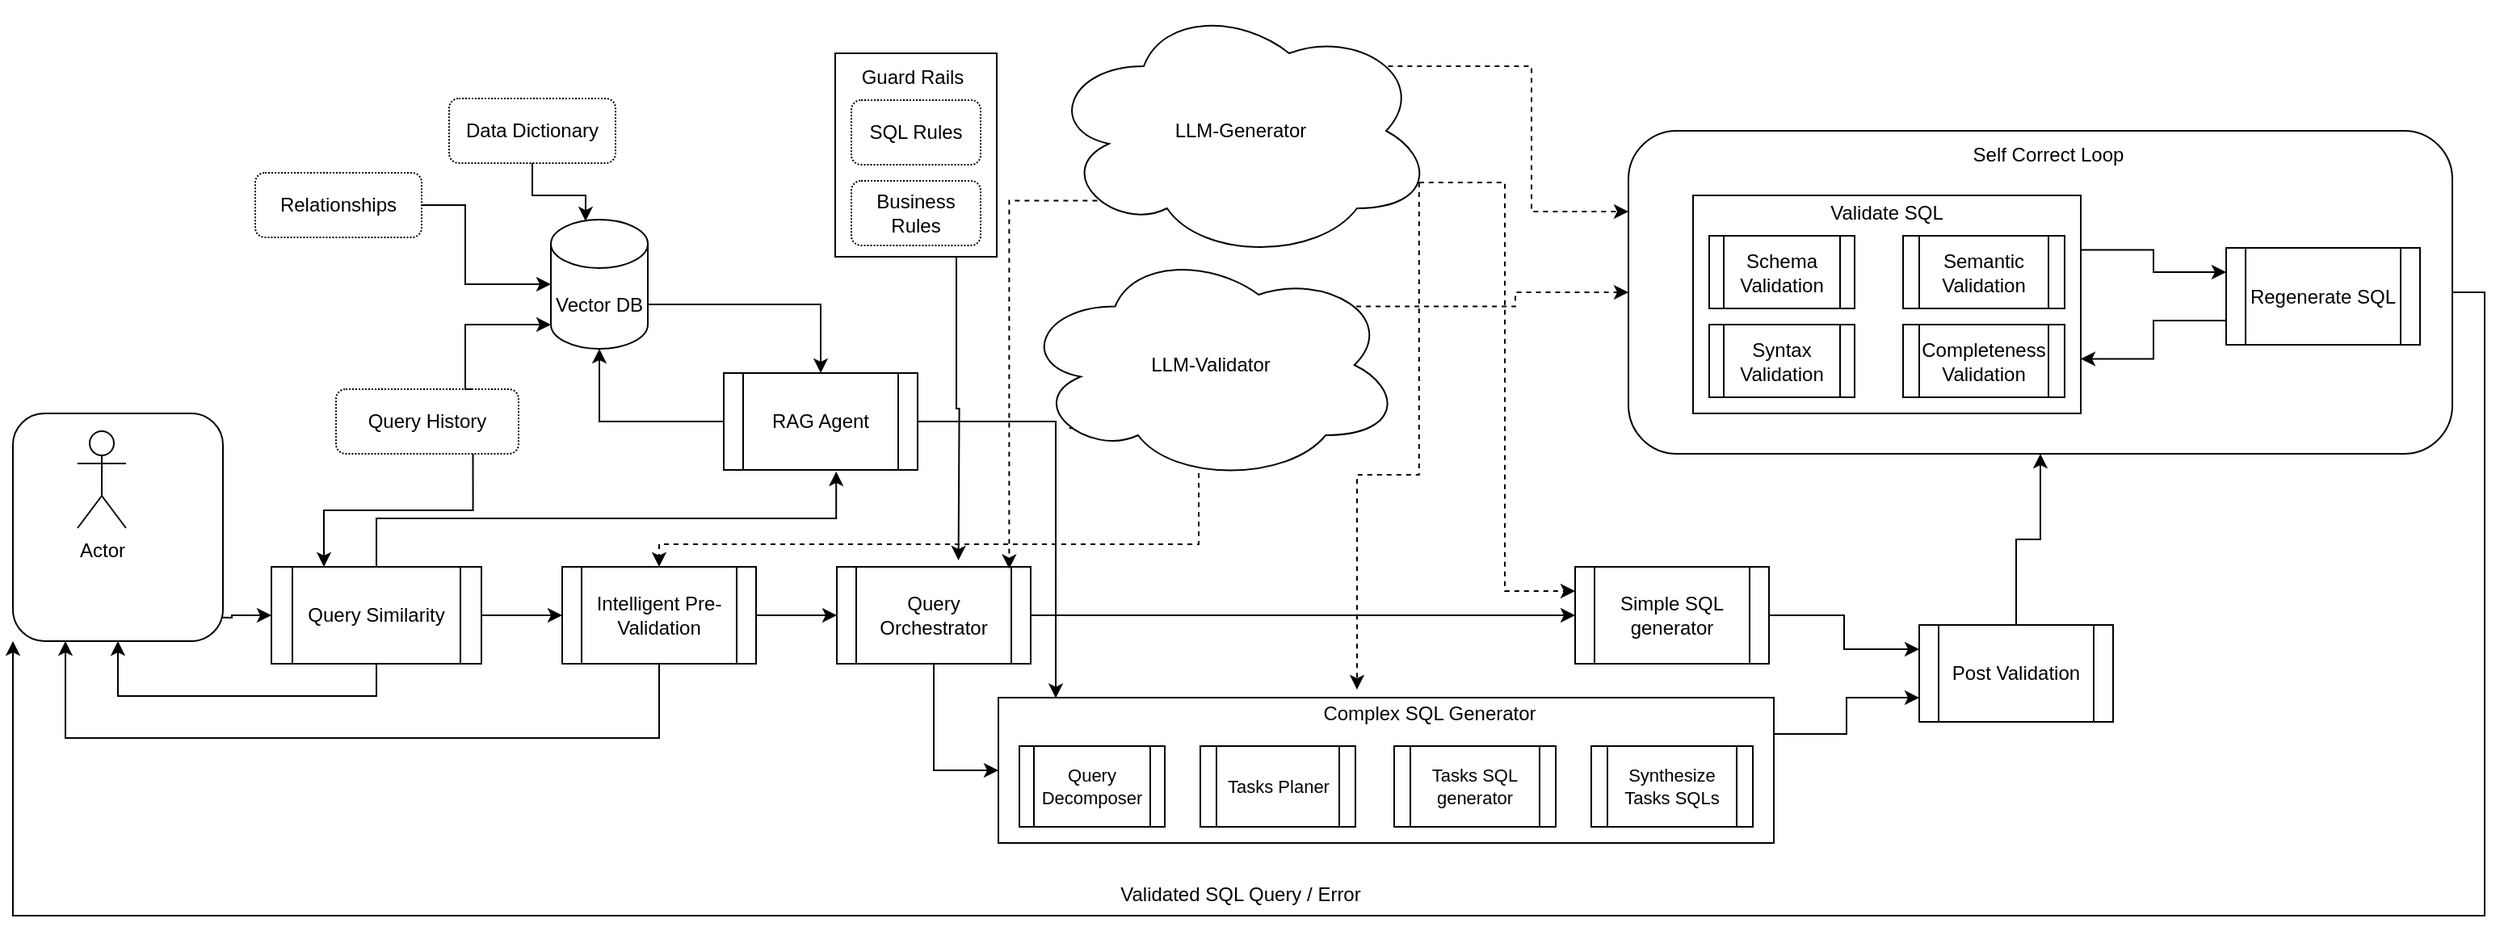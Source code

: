 <mxfile version="28.2.7">
  <diagram name="Page-1" id="S3hy3yUOgpg-ydZ0yWJ3">
    <mxGraphModel dx="2569" dy="1159" grid="1" gridSize="10" guides="1" tooltips="1" connect="1" arrows="1" fold="1" page="1" pageScale="1" pageWidth="850" pageHeight="1100" math="0" shadow="0">
      <root>
        <mxCell id="0" />
        <mxCell id="1" parent="0" />
        <mxCell id="vBhXxDKZrBAMfrTWmdaV-112" style="edgeStyle=orthogonalEdgeStyle;rounded=0;orthogonalLoop=1;jettySize=auto;html=1;exitX=0.75;exitY=1;exitDx=0;exitDy=0;" edge="1" parent="1" source="vBhXxDKZrBAMfrTWmdaV-108">
          <mxGeometry relative="1" as="geometry">
            <mxPoint x="265.286" y="550" as="targetPoint" />
          </mxGeometry>
        </mxCell>
        <mxCell id="vBhXxDKZrBAMfrTWmdaV-108" value="" style="rounded=0;whiteSpace=wrap;html=1;" vertex="1" parent="1">
          <mxGeometry x="189" y="236" width="100" height="126" as="geometry" />
        </mxCell>
        <mxCell id="vBhXxDKZrBAMfrTWmdaV-117" style="edgeStyle=orthogonalEdgeStyle;rounded=0;orthogonalLoop=1;jettySize=auto;html=1;exitX=1;exitY=0.5;exitDx=0;exitDy=0;entryX=0;entryY=1;entryDx=0;entryDy=0;" edge="1" parent="1" source="vBhXxDKZrBAMfrTWmdaV-92" target="vBhXxDKZrBAMfrTWmdaV-114">
          <mxGeometry relative="1" as="geometry">
            <Array as="points">
              <mxPoint x="1210" y="384" />
              <mxPoint x="1210" y="770" />
              <mxPoint x="-320" y="770" />
            </Array>
          </mxGeometry>
        </mxCell>
        <mxCell id="vBhXxDKZrBAMfrTWmdaV-92" value="" style="rounded=1;whiteSpace=wrap;html=1;" vertex="1" parent="1">
          <mxGeometry x="680" y="284" width="510" height="200" as="geometry" />
        </mxCell>
        <mxCell id="vBhXxDKZrBAMfrTWmdaV-90" style="edgeStyle=orthogonalEdgeStyle;rounded=0;orthogonalLoop=1;jettySize=auto;html=1;exitX=1;exitY=0.25;exitDx=0;exitDy=0;entryX=0;entryY=0.25;entryDx=0;entryDy=0;" edge="1" parent="1" source="vBhXxDKZrBAMfrTWmdaV-85" target="vBhXxDKZrBAMfrTWmdaV-88">
          <mxGeometry relative="1" as="geometry" />
        </mxCell>
        <mxCell id="vBhXxDKZrBAMfrTWmdaV-85" value="" style="rounded=0;whiteSpace=wrap;html=1;" vertex="1" parent="1">
          <mxGeometry x="720" y="324" width="240" height="135" as="geometry" />
        </mxCell>
        <mxCell id="vBhXxDKZrBAMfrTWmdaV-79" style="edgeStyle=orthogonalEdgeStyle;rounded=0;orthogonalLoop=1;jettySize=auto;html=1;exitX=1;exitY=0.25;exitDx=0;exitDy=0;entryX=0;entryY=0.75;entryDx=0;entryDy=0;" edge="1" parent="1" source="vBhXxDKZrBAMfrTWmdaV-66" target="vBhXxDKZrBAMfrTWmdaV-71">
          <mxGeometry relative="1" as="geometry" />
        </mxCell>
        <mxCell id="vBhXxDKZrBAMfrTWmdaV-66" value="" style="rounded=0;whiteSpace=wrap;html=1;" vertex="1" parent="1">
          <mxGeometry x="290" y="635" width="480" height="90" as="geometry" />
        </mxCell>
        <mxCell id="vBhXxDKZrBAMfrTWmdaV-43" style="edgeStyle=orthogonalEdgeStyle;rounded=0;orthogonalLoop=1;jettySize=auto;html=1;exitX=1;exitY=0;exitDx=0;exitDy=52.5;exitPerimeter=0;entryX=0.5;entryY=0;entryDx=0;entryDy=0;" edge="1" parent="1" source="vBhXxDKZrBAMfrTWmdaV-5" target="vBhXxDKZrBAMfrTWmdaV-97">
          <mxGeometry relative="1" as="geometry">
            <mxPoint x="172" y="450" as="targetPoint" />
          </mxGeometry>
        </mxCell>
        <mxCell id="vBhXxDKZrBAMfrTWmdaV-5" value="Vector DB" style="shape=cylinder3;whiteSpace=wrap;html=1;boundedLbl=1;backgroundOutline=1;size=15;" vertex="1" parent="1">
          <mxGeometry x="13" y="339" width="60" height="80" as="geometry" />
        </mxCell>
        <mxCell id="vBhXxDKZrBAMfrTWmdaV-99" style="edgeStyle=orthogonalEdgeStyle;rounded=0;orthogonalLoop=1;jettySize=auto;html=1;exitX=0.96;exitY=0.7;exitDx=0;exitDy=0;exitPerimeter=0;entryX=0;entryY=0.25;entryDx=0;entryDy=0;dashed=1;" edge="1" parent="1" source="vBhXxDKZrBAMfrTWmdaV-6" target="vBhXxDKZrBAMfrTWmdaV-68">
          <mxGeometry relative="1" as="geometry" />
        </mxCell>
        <mxCell id="vBhXxDKZrBAMfrTWmdaV-100" style="edgeStyle=orthogonalEdgeStyle;rounded=0;orthogonalLoop=1;jettySize=auto;html=1;exitX=0.96;exitY=0.7;exitDx=0;exitDy=0;exitPerimeter=0;entryX=0.25;entryY=0;entryDx=0;entryDy=0;dashed=1;" edge="1" parent="1" source="vBhXxDKZrBAMfrTWmdaV-6" target="vBhXxDKZrBAMfrTWmdaV-69">
          <mxGeometry relative="1" as="geometry" />
        </mxCell>
        <mxCell id="vBhXxDKZrBAMfrTWmdaV-102" style="edgeStyle=orthogonalEdgeStyle;rounded=0;orthogonalLoop=1;jettySize=auto;html=1;exitX=0.88;exitY=0.25;exitDx=0;exitDy=0;exitPerimeter=0;entryX=0;entryY=0.25;entryDx=0;entryDy=0;dashed=1;" edge="1" parent="1" source="vBhXxDKZrBAMfrTWmdaV-6" target="vBhXxDKZrBAMfrTWmdaV-92">
          <mxGeometry relative="1" as="geometry" />
        </mxCell>
        <mxCell id="vBhXxDKZrBAMfrTWmdaV-6" value="LLM-Generator" style="ellipse;shape=cloud;whiteSpace=wrap;html=1;" vertex="1" parent="1">
          <mxGeometry x="320" y="204" width="240" height="160" as="geometry" />
        </mxCell>
        <mxCell id="vBhXxDKZrBAMfrTWmdaV-28" style="edgeStyle=orthogonalEdgeStyle;rounded=0;orthogonalLoop=1;jettySize=auto;html=1;exitX=0.5;exitY=0;exitDx=0;exitDy=0;entryX=0.58;entryY=1.017;entryDx=0;entryDy=0;entryPerimeter=0;" edge="1" parent="1" source="vBhXxDKZrBAMfrTWmdaV-26" target="vBhXxDKZrBAMfrTWmdaV-97">
          <mxGeometry relative="1" as="geometry">
            <mxPoint x="237" y="510" as="targetPoint" />
          </mxGeometry>
        </mxCell>
        <mxCell id="vBhXxDKZrBAMfrTWmdaV-60" style="edgeStyle=orthogonalEdgeStyle;rounded=0;orthogonalLoop=1;jettySize=auto;html=1;exitX=1;exitY=0.5;exitDx=0;exitDy=0;entryX=0;entryY=0.5;entryDx=0;entryDy=0;" edge="1" parent="1" source="vBhXxDKZrBAMfrTWmdaV-26" target="vBhXxDKZrBAMfrTWmdaV-58">
          <mxGeometry relative="1" as="geometry" />
        </mxCell>
        <mxCell id="vBhXxDKZrBAMfrTWmdaV-115" style="edgeStyle=orthogonalEdgeStyle;rounded=0;orthogonalLoop=1;jettySize=auto;html=1;exitX=0.5;exitY=1;exitDx=0;exitDy=0;entryX=0.5;entryY=1;entryDx=0;entryDy=0;" edge="1" parent="1" source="vBhXxDKZrBAMfrTWmdaV-26" target="vBhXxDKZrBAMfrTWmdaV-114">
          <mxGeometry relative="1" as="geometry" />
        </mxCell>
        <mxCell id="vBhXxDKZrBAMfrTWmdaV-26" value="Query Similarity" style="shape=process;whiteSpace=wrap;html=1;backgroundOutline=1;" vertex="1" parent="1">
          <mxGeometry x="-160" y="554" width="130" height="60" as="geometry" />
        </mxCell>
        <mxCell id="vBhXxDKZrBAMfrTWmdaV-32" value="Data Dictionary" style="rounded=1;whiteSpace=wrap;html=1;dashed=1;dashPattern=1 1;" vertex="1" parent="1">
          <mxGeometry x="-50" y="264" width="103" height="40" as="geometry" />
        </mxCell>
        <mxCell id="vBhXxDKZrBAMfrTWmdaV-33" value="Relationships" style="rounded=1;whiteSpace=wrap;html=1;dashed=1;dashPattern=1 1;" vertex="1" parent="1">
          <mxGeometry x="-170" y="310" width="103" height="40" as="geometry" />
        </mxCell>
        <mxCell id="vBhXxDKZrBAMfrTWmdaV-44" style="edgeStyle=orthogonalEdgeStyle;rounded=0;orthogonalLoop=1;jettySize=auto;html=1;exitX=0.75;exitY=1;exitDx=0;exitDy=0;entryX=0.25;entryY=0;entryDx=0;entryDy=0;" edge="1" parent="1" source="vBhXxDKZrBAMfrTWmdaV-34" target="vBhXxDKZrBAMfrTWmdaV-26">
          <mxGeometry relative="1" as="geometry" />
        </mxCell>
        <mxCell id="vBhXxDKZrBAMfrTWmdaV-34" value="Query History" style="rounded=1;whiteSpace=wrap;html=1;dashed=1;dashPattern=1 1;" vertex="1" parent="1">
          <mxGeometry x="-120" y="444" width="113" height="40" as="geometry" />
        </mxCell>
        <mxCell id="vBhXxDKZrBAMfrTWmdaV-35" value="SQL Rules" style="rounded=1;whiteSpace=wrap;html=1;dashed=1;dashPattern=1 1;" vertex="1" parent="1">
          <mxGeometry x="199" y="265" width="80" height="40" as="geometry" />
        </mxCell>
        <mxCell id="vBhXxDKZrBAMfrTWmdaV-36" value="Business Rules" style="rounded=1;whiteSpace=wrap;html=1;dashed=1;dashPattern=1 1;" vertex="1" parent="1">
          <mxGeometry x="199" y="315" width="80" height="40" as="geometry" />
        </mxCell>
        <mxCell id="vBhXxDKZrBAMfrTWmdaV-42" style="edgeStyle=orthogonalEdgeStyle;rounded=0;orthogonalLoop=1;jettySize=auto;html=1;exitX=0;exitY=0.5;exitDx=0;exitDy=0;entryX=0.5;entryY=1;entryDx=0;entryDy=0;entryPerimeter=0;" edge="1" parent="1" source="vBhXxDKZrBAMfrTWmdaV-97" target="vBhXxDKZrBAMfrTWmdaV-5">
          <mxGeometry relative="1" as="geometry">
            <mxPoint x="172" y="470" as="sourcePoint" />
          </mxGeometry>
        </mxCell>
        <mxCell id="vBhXxDKZrBAMfrTWmdaV-45" style="edgeStyle=orthogonalEdgeStyle;rounded=0;orthogonalLoop=1;jettySize=auto;html=1;exitX=0.75;exitY=0;exitDx=0;exitDy=0;entryX=0;entryY=1;entryDx=0;entryDy=-15;entryPerimeter=0;" edge="1" parent="1" source="vBhXxDKZrBAMfrTWmdaV-34" target="vBhXxDKZrBAMfrTWmdaV-5">
          <mxGeometry relative="1" as="geometry">
            <Array as="points">
              <mxPoint x="-40" y="444" />
              <mxPoint x="-40" y="404" />
            </Array>
          </mxGeometry>
        </mxCell>
        <mxCell id="vBhXxDKZrBAMfrTWmdaV-47" style="edgeStyle=orthogonalEdgeStyle;rounded=0;orthogonalLoop=1;jettySize=auto;html=1;exitX=1;exitY=0.5;exitDx=0;exitDy=0;entryX=0;entryY=0.5;entryDx=0;entryDy=0;entryPerimeter=0;" edge="1" parent="1" source="vBhXxDKZrBAMfrTWmdaV-33" target="vBhXxDKZrBAMfrTWmdaV-5">
          <mxGeometry relative="1" as="geometry">
            <Array as="points">
              <mxPoint x="-40" y="330" />
              <mxPoint x="-40" y="379" />
            </Array>
          </mxGeometry>
        </mxCell>
        <mxCell id="vBhXxDKZrBAMfrTWmdaV-48" style="edgeStyle=orthogonalEdgeStyle;rounded=0;orthogonalLoop=1;jettySize=auto;html=1;exitX=0.5;exitY=1;exitDx=0;exitDy=0;entryX=0.358;entryY=0.013;entryDx=0;entryDy=0;entryPerimeter=0;" edge="1" parent="1" source="vBhXxDKZrBAMfrTWmdaV-32" target="vBhXxDKZrBAMfrTWmdaV-5">
          <mxGeometry relative="1" as="geometry" />
        </mxCell>
        <mxCell id="vBhXxDKZrBAMfrTWmdaV-50" style="edgeStyle=orthogonalEdgeStyle;rounded=0;orthogonalLoop=1;jettySize=auto;html=1;exitX=1;exitY=0.5;exitDx=0;exitDy=0;entryX=0;entryY=0.5;entryDx=0;entryDy=0;" edge="1" parent="1" target="vBhXxDKZrBAMfrTWmdaV-26">
          <mxGeometry relative="1" as="geometry">
            <mxPoint x="-210" y="585" as="sourcePoint" />
          </mxGeometry>
        </mxCell>
        <mxCell id="vBhXxDKZrBAMfrTWmdaV-67" style="edgeStyle=orthogonalEdgeStyle;rounded=0;orthogonalLoop=1;jettySize=auto;html=1;exitX=0.5;exitY=1;exitDx=0;exitDy=0;entryX=0;entryY=0.5;entryDx=0;entryDy=0;" edge="1" parent="1" source="vBhXxDKZrBAMfrTWmdaV-54" target="vBhXxDKZrBAMfrTWmdaV-66">
          <mxGeometry relative="1" as="geometry" />
        </mxCell>
        <mxCell id="vBhXxDKZrBAMfrTWmdaV-70" style="edgeStyle=orthogonalEdgeStyle;rounded=0;orthogonalLoop=1;jettySize=auto;html=1;exitX=1;exitY=0.5;exitDx=0;exitDy=0;entryX=0;entryY=0.5;entryDx=0;entryDy=0;" edge="1" parent="1" source="vBhXxDKZrBAMfrTWmdaV-54" target="vBhXxDKZrBAMfrTWmdaV-68">
          <mxGeometry relative="1" as="geometry" />
        </mxCell>
        <mxCell id="vBhXxDKZrBAMfrTWmdaV-54" value="Query Orchestrator" style="shape=process;whiteSpace=wrap;html=1;backgroundOutline=1;" vertex="1" parent="1">
          <mxGeometry x="190" y="554" width="120" height="60" as="geometry" />
        </mxCell>
        <mxCell id="vBhXxDKZrBAMfrTWmdaV-55" value="Query Decomposer" style="shape=process;whiteSpace=wrap;html=1;backgroundOutline=1;fontSize=11;rounded=0;gradientColor=none;" vertex="1" parent="1">
          <mxGeometry x="303" y="665" width="90" height="50" as="geometry" />
        </mxCell>
        <mxCell id="vBhXxDKZrBAMfrTWmdaV-56" value="Tasks Planer" style="shape=process;whiteSpace=wrap;html=1;backgroundOutline=1;fontSize=11;" vertex="1" parent="1">
          <mxGeometry x="415" y="665" width="96" height="50" as="geometry" />
        </mxCell>
        <mxCell id="vBhXxDKZrBAMfrTWmdaV-57" value="Synthesize Tasks SQLs" style="shape=process;whiteSpace=wrap;html=1;backgroundOutline=1;fontSize=11;" vertex="1" parent="1">
          <mxGeometry x="657" y="665" width="100" height="50" as="geometry" />
        </mxCell>
        <mxCell id="vBhXxDKZrBAMfrTWmdaV-96" style="edgeStyle=orthogonalEdgeStyle;rounded=0;orthogonalLoop=1;jettySize=auto;html=1;exitX=1;exitY=0.5;exitDx=0;exitDy=0;entryX=0;entryY=0.5;entryDx=0;entryDy=0;" edge="1" parent="1" source="vBhXxDKZrBAMfrTWmdaV-58" target="vBhXxDKZrBAMfrTWmdaV-54">
          <mxGeometry relative="1" as="geometry" />
        </mxCell>
        <mxCell id="vBhXxDKZrBAMfrTWmdaV-116" style="edgeStyle=orthogonalEdgeStyle;rounded=0;orthogonalLoop=1;jettySize=auto;html=1;exitX=0.5;exitY=1;exitDx=0;exitDy=0;entryX=0.25;entryY=1;entryDx=0;entryDy=0;" edge="1" parent="1" source="vBhXxDKZrBAMfrTWmdaV-58" target="vBhXxDKZrBAMfrTWmdaV-114">
          <mxGeometry relative="1" as="geometry">
            <Array as="points">
              <mxPoint x="80" y="660" />
              <mxPoint x="-287" y="660" />
            </Array>
          </mxGeometry>
        </mxCell>
        <mxCell id="vBhXxDKZrBAMfrTWmdaV-58" value="Intelligent Pre-Validation" style="shape=process;whiteSpace=wrap;html=1;backgroundOutline=1;" vertex="1" parent="1">
          <mxGeometry x="20" y="554" width="120" height="60" as="geometry" />
        </mxCell>
        <mxCell id="vBhXxDKZrBAMfrTWmdaV-98" style="edgeStyle=orthogonalEdgeStyle;rounded=0;orthogonalLoop=1;jettySize=auto;html=1;exitX=0.13;exitY=0.77;exitDx=0;exitDy=0;exitPerimeter=0;dashed=1;" edge="1" parent="1" source="vBhXxDKZrBAMfrTWmdaV-59" target="vBhXxDKZrBAMfrTWmdaV-58">
          <mxGeometry relative="1" as="geometry">
            <Array as="points">
              <mxPoint x="414" y="540" />
              <mxPoint x="80" y="540" />
            </Array>
          </mxGeometry>
        </mxCell>
        <mxCell id="vBhXxDKZrBAMfrTWmdaV-103" style="edgeStyle=orthogonalEdgeStyle;rounded=0;orthogonalLoop=1;jettySize=auto;html=1;exitX=0.88;exitY=0.25;exitDx=0;exitDy=0;exitPerimeter=0;entryX=0;entryY=0.5;entryDx=0;entryDy=0;dashed=1;" edge="1" parent="1" source="vBhXxDKZrBAMfrTWmdaV-59" target="vBhXxDKZrBAMfrTWmdaV-92">
          <mxGeometry relative="1" as="geometry" />
        </mxCell>
        <mxCell id="vBhXxDKZrBAMfrTWmdaV-59" value="LLM-Validator" style="ellipse;shape=cloud;whiteSpace=wrap;html=1;" vertex="1" parent="1">
          <mxGeometry x="303" y="356.5" width="237" height="145" as="geometry" />
        </mxCell>
        <mxCell id="vBhXxDKZrBAMfrTWmdaV-64" value="Tasks SQL generator" style="shape=process;whiteSpace=wrap;html=1;backgroundOutline=1;fontSize=11;" vertex="1" parent="1">
          <mxGeometry x="535" y="665" width="100" height="50" as="geometry" />
        </mxCell>
        <mxCell id="vBhXxDKZrBAMfrTWmdaV-80" style="edgeStyle=orthogonalEdgeStyle;rounded=0;orthogonalLoop=1;jettySize=auto;html=1;exitX=1;exitY=0.5;exitDx=0;exitDy=0;entryX=0;entryY=0.25;entryDx=0;entryDy=0;" edge="1" parent="1" source="vBhXxDKZrBAMfrTWmdaV-68" target="vBhXxDKZrBAMfrTWmdaV-71">
          <mxGeometry relative="1" as="geometry" />
        </mxCell>
        <mxCell id="vBhXxDKZrBAMfrTWmdaV-68" value="Simple SQL generator" style="shape=process;whiteSpace=wrap;html=1;backgroundOutline=1;" vertex="1" parent="1">
          <mxGeometry x="647" y="554" width="120" height="60" as="geometry" />
        </mxCell>
        <mxCell id="vBhXxDKZrBAMfrTWmdaV-69" value="Complex SQL Generator" style="text;html=1;whiteSpace=wrap;strokeColor=none;fillColor=none;align=center;verticalAlign=middle;rounded=0;" vertex="1" parent="1">
          <mxGeometry x="467" y="630" width="180" height="30" as="geometry" />
        </mxCell>
        <mxCell id="vBhXxDKZrBAMfrTWmdaV-94" style="edgeStyle=orthogonalEdgeStyle;rounded=0;orthogonalLoop=1;jettySize=auto;html=1;exitX=0.5;exitY=0;exitDx=0;exitDy=0;entryX=0.5;entryY=1;entryDx=0;entryDy=0;" edge="1" parent="1" source="vBhXxDKZrBAMfrTWmdaV-71" target="vBhXxDKZrBAMfrTWmdaV-92">
          <mxGeometry relative="1" as="geometry">
            <mxPoint x="1160" y="540" as="targetPoint" />
          </mxGeometry>
        </mxCell>
        <mxCell id="vBhXxDKZrBAMfrTWmdaV-71" value="Post Validation" style="shape=process;whiteSpace=wrap;html=1;backgroundOutline=1;" vertex="1" parent="1">
          <mxGeometry x="860" y="590" width="120" height="60" as="geometry" />
        </mxCell>
        <mxCell id="vBhXxDKZrBAMfrTWmdaV-81" value="Schema Validation" style="shape=process;whiteSpace=wrap;html=1;backgroundOutline=1;" vertex="1" parent="1">
          <mxGeometry x="730" y="349" width="90" height="45" as="geometry" />
        </mxCell>
        <mxCell id="vBhXxDKZrBAMfrTWmdaV-82" value="Semantic Validation" style="shape=process;whiteSpace=wrap;html=1;backgroundOutline=1;" vertex="1" parent="1">
          <mxGeometry x="850" y="349" width="100" height="45" as="geometry" />
        </mxCell>
        <mxCell id="vBhXxDKZrBAMfrTWmdaV-83" value="Syntax Validation" style="shape=process;whiteSpace=wrap;html=1;backgroundOutline=1;" vertex="1" parent="1">
          <mxGeometry x="730" y="404" width="90" height="45" as="geometry" />
        </mxCell>
        <mxCell id="vBhXxDKZrBAMfrTWmdaV-84" value="Completeness Validation" style="shape=process;whiteSpace=wrap;html=1;backgroundOutline=1;" vertex="1" parent="1">
          <mxGeometry x="850" y="404" width="100" height="45" as="geometry" />
        </mxCell>
        <mxCell id="vBhXxDKZrBAMfrTWmdaV-87" value="Validate SQL" style="text;html=1;whiteSpace=wrap;strokeColor=none;fillColor=none;align=center;verticalAlign=middle;rounded=0;" vertex="1" parent="1">
          <mxGeometry x="795" y="320" width="90" height="30" as="geometry" />
        </mxCell>
        <mxCell id="vBhXxDKZrBAMfrTWmdaV-91" style="edgeStyle=orthogonalEdgeStyle;rounded=0;orthogonalLoop=1;jettySize=auto;html=1;exitX=0;exitY=0.75;exitDx=0;exitDy=0;entryX=1;entryY=0.75;entryDx=0;entryDy=0;" edge="1" parent="1" source="vBhXxDKZrBAMfrTWmdaV-88" target="vBhXxDKZrBAMfrTWmdaV-85">
          <mxGeometry relative="1" as="geometry" />
        </mxCell>
        <mxCell id="vBhXxDKZrBAMfrTWmdaV-88" value="Regenerate SQL" style="shape=process;whiteSpace=wrap;html=1;backgroundOutline=1;" vertex="1" parent="1">
          <mxGeometry x="1050" y="356.5" width="120" height="60" as="geometry" />
        </mxCell>
        <mxCell id="vBhXxDKZrBAMfrTWmdaV-93" value="Self Correct Loop" style="text;html=1;whiteSpace=wrap;strokeColor=none;fillColor=none;align=center;verticalAlign=middle;rounded=0;" vertex="1" parent="1">
          <mxGeometry x="885" y="284" width="110" height="30" as="geometry" />
        </mxCell>
        <mxCell id="vBhXxDKZrBAMfrTWmdaV-97" value="RAG Agent" style="shape=process;whiteSpace=wrap;html=1;backgroundOutline=1;" vertex="1" parent="1">
          <mxGeometry x="120" y="434" width="120" height="60" as="geometry" />
        </mxCell>
        <mxCell id="vBhXxDKZrBAMfrTWmdaV-105" style="edgeStyle=orthogonalEdgeStyle;rounded=0;orthogonalLoop=1;jettySize=auto;html=1;exitX=1;exitY=0.5;exitDx=0;exitDy=0;entryX=0.074;entryY=0.003;entryDx=0;entryDy=0;entryPerimeter=0;" edge="1" parent="1" source="vBhXxDKZrBAMfrTWmdaV-97" target="vBhXxDKZrBAMfrTWmdaV-66">
          <mxGeometry relative="1" as="geometry" />
        </mxCell>
        <mxCell id="vBhXxDKZrBAMfrTWmdaV-109" value="Guard Rails" style="text;html=1;whiteSpace=wrap;strokeColor=none;fillColor=none;align=center;verticalAlign=middle;rounded=0;" vertex="1" parent="1">
          <mxGeometry x="197" y="236" width="80" height="30" as="geometry" />
        </mxCell>
        <mxCell id="vBhXxDKZrBAMfrTWmdaV-111" style="edgeStyle=orthogonalEdgeStyle;rounded=0;orthogonalLoop=1;jettySize=auto;html=1;exitX=0.13;exitY=0.77;exitDx=0;exitDy=0;exitPerimeter=0;entryX=0.889;entryY=0.021;entryDx=0;entryDy=0;entryPerimeter=0;dashed=1;" edge="1" parent="1" source="vBhXxDKZrBAMfrTWmdaV-6" target="vBhXxDKZrBAMfrTWmdaV-54">
          <mxGeometry relative="1" as="geometry" />
        </mxCell>
        <mxCell id="vBhXxDKZrBAMfrTWmdaV-113" value="Validated SQL Query / Error" style="text;html=1;whiteSpace=wrap;strokeColor=none;fillColor=none;align=center;verticalAlign=middle;rounded=0;" vertex="1" parent="1">
          <mxGeometry x="330" y="742" width="220" height="30" as="geometry" />
        </mxCell>
        <mxCell id="vBhXxDKZrBAMfrTWmdaV-114" value="" style="rounded=1;whiteSpace=wrap;html=1;" vertex="1" parent="1">
          <mxGeometry x="-320" y="459" width="130" height="141" as="geometry" />
        </mxCell>
        <mxCell id="vBhXxDKZrBAMfrTWmdaV-118" value="Actor" style="shape=umlActor;verticalLabelPosition=bottom;verticalAlign=top;html=1;outlineConnect=0;" vertex="1" parent="1">
          <mxGeometry x="-280" y="470" width="30" height="60" as="geometry" />
        </mxCell>
      </root>
    </mxGraphModel>
  </diagram>
</mxfile>

